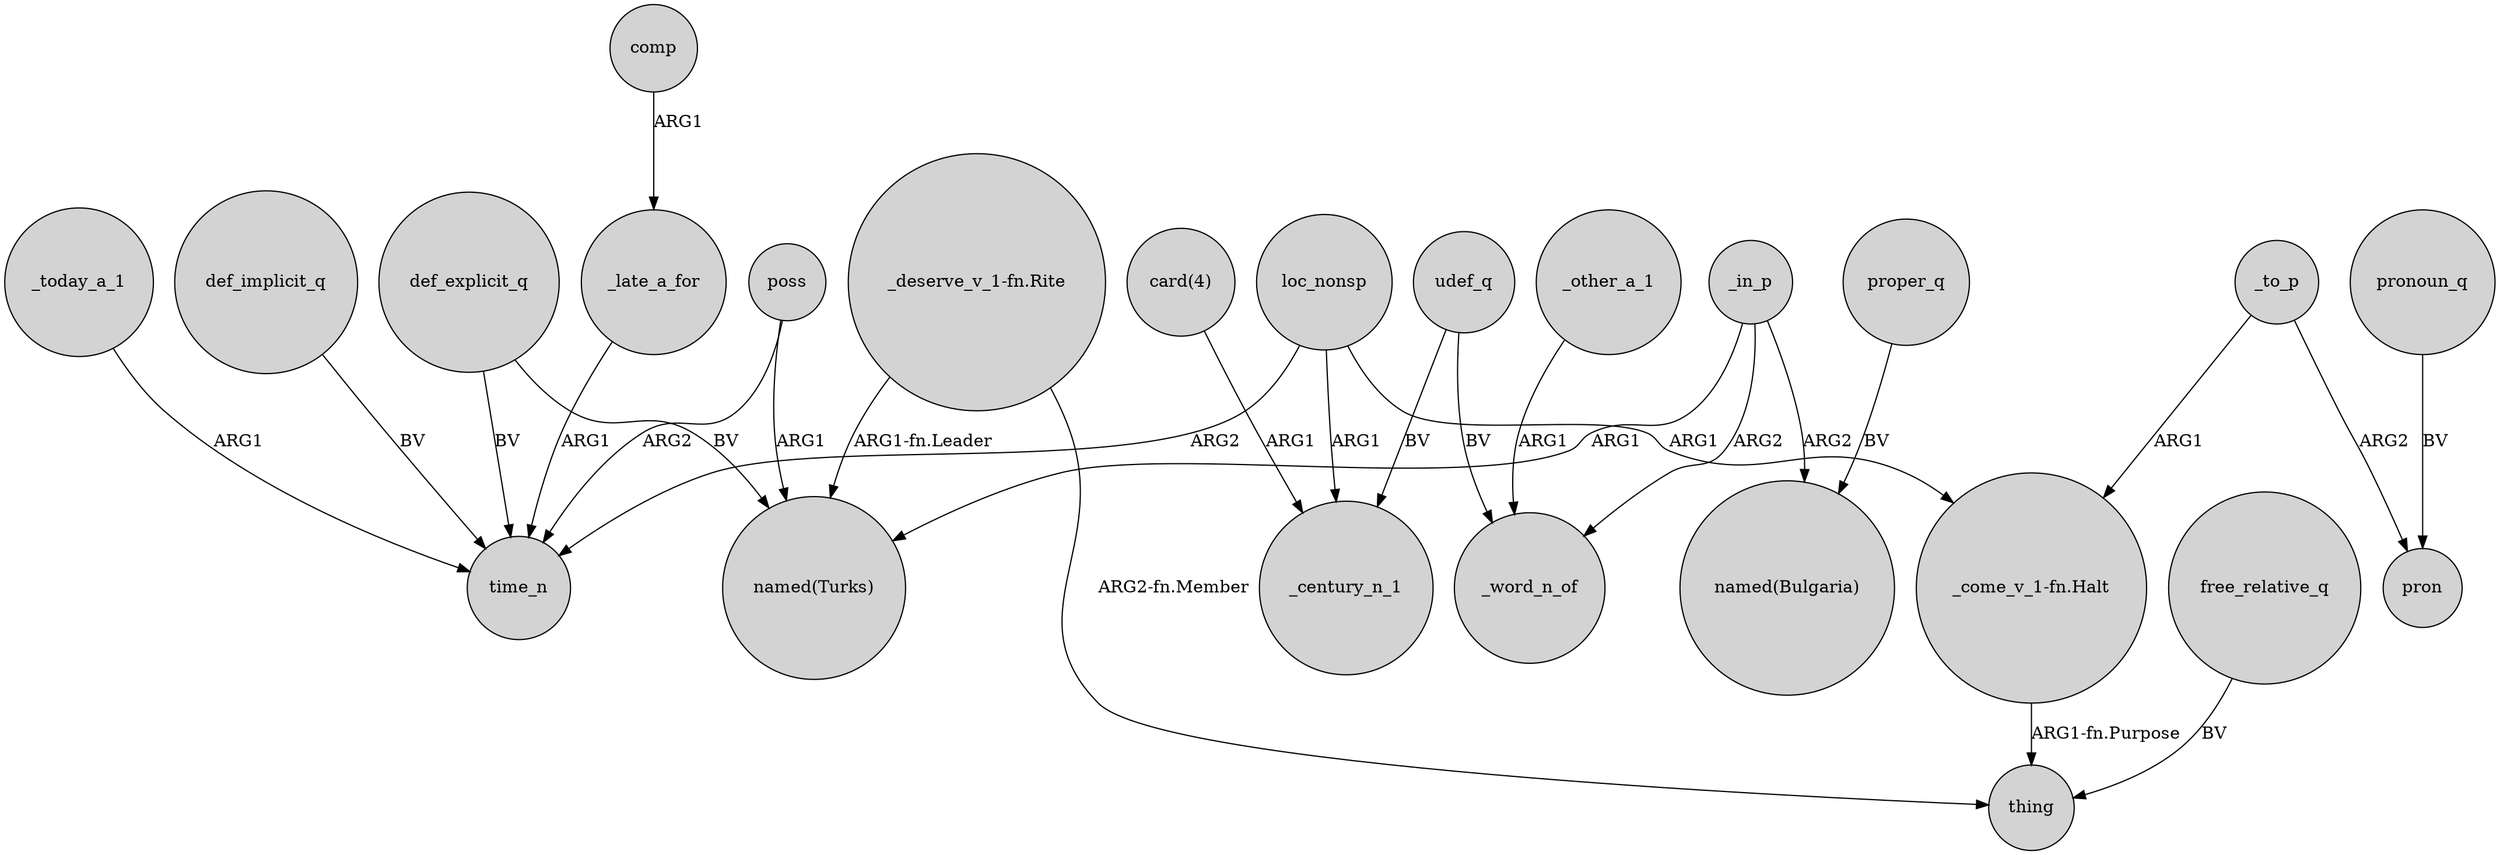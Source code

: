 digraph {
	node [shape=circle style=filled]
	poss -> "named(Turks)" [label=ARG1]
	"card(4)" -> _century_n_1 [label=ARG1]
	proper_q -> "named(Bulgaria)" [label=BV]
	def_explicit_q -> "named(Turks)" [label=BV]
	_to_p -> pron [label=ARG2]
	_other_a_1 -> _word_n_of [label=ARG1]
	"_deserve_v_1-fn.Rite" -> thing [label="ARG2-fn.Member"]
	_in_p -> _word_n_of [label=ARG2]
	free_relative_q -> thing [label=BV]
	pronoun_q -> pron [label=BV]
	_to_p -> "_come_v_1-fn.Halt" [label=ARG1]
	"_deserve_v_1-fn.Rite" -> "named(Turks)" [label="ARG1-fn.Leader"]
	_in_p -> "named(Bulgaria)" [label=ARG2]
	_late_a_for -> time_n [label=ARG1]
	udef_q -> _word_n_of [label=BV]
	comp -> _late_a_for [label=ARG1]
	loc_nonsp -> _century_n_1 [label=ARG1]
	_in_p -> "named(Turks)" [label=ARG1]
	loc_nonsp -> "_come_v_1-fn.Halt" [label=ARG1]
	poss -> time_n [label=ARG2]
	def_explicit_q -> time_n [label=BV]
	_today_a_1 -> time_n [label=ARG1]
	loc_nonsp -> time_n [label=ARG2]
	"_come_v_1-fn.Halt" -> thing [label="ARG1-fn.Purpose"]
	udef_q -> _century_n_1 [label=BV]
	def_implicit_q -> time_n [label=BV]
}
